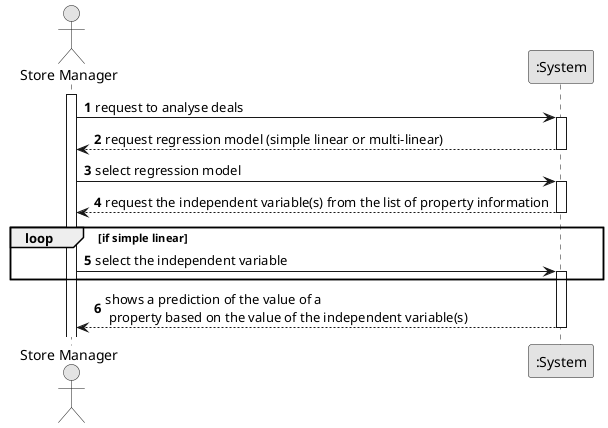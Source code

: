 @startuml
skinparam monochrome true
skinparam packageStyle rectangle
skinparam shadowing false



autonumber

actor "Store Manager" as User
participant ":System" as System

activate User

    User -> System : request to analyse deals

    activate System

    System --> User : request regression model (simple linear or multi-linear)
    deactivate System

    User -> System : select regression model
    activate System

    System --> User :request the independent variable(s) from the list of property information
    deactivate System
loop if simple linear

    User -> System : select the independent variable
    activate System

end

    System --> User : shows a prediction of the value of a\n property based on the value of the independent variable(s)

    deactivate System



@enduml